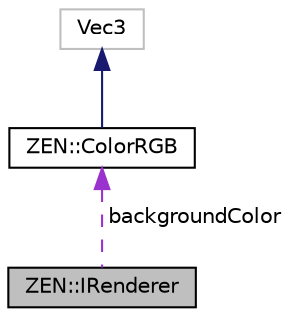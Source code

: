 digraph "ZEN::IRenderer"
{
 // LATEX_PDF_SIZE
  edge [fontname="Helvetica",fontsize="10",labelfontname="Helvetica",labelfontsize="10"];
  node [fontname="Helvetica",fontsize="10",shape=record];
  Node1 [label="ZEN::IRenderer",height=0.2,width=0.4,color="black", fillcolor="grey75", style="filled", fontcolor="black",tooltip=" "];
  Node2 -> Node1 [dir="back",color="darkorchid3",fontsize="10",style="dashed",label=" backgroundColor" ,fontname="Helvetica"];
  Node2 [label="ZEN::ColorRGB",height=0.2,width=0.4,color="black", fillcolor="white", style="filled",URL="$classZEN_1_1ColorRGB.html",tooltip=" "];
  Node3 -> Node2 [dir="back",color="midnightblue",fontsize="10",style="solid",fontname="Helvetica"];
  Node3 [label="Vec3",height=0.2,width=0.4,color="grey75", fillcolor="white", style="filled",tooltip=" "];
}
